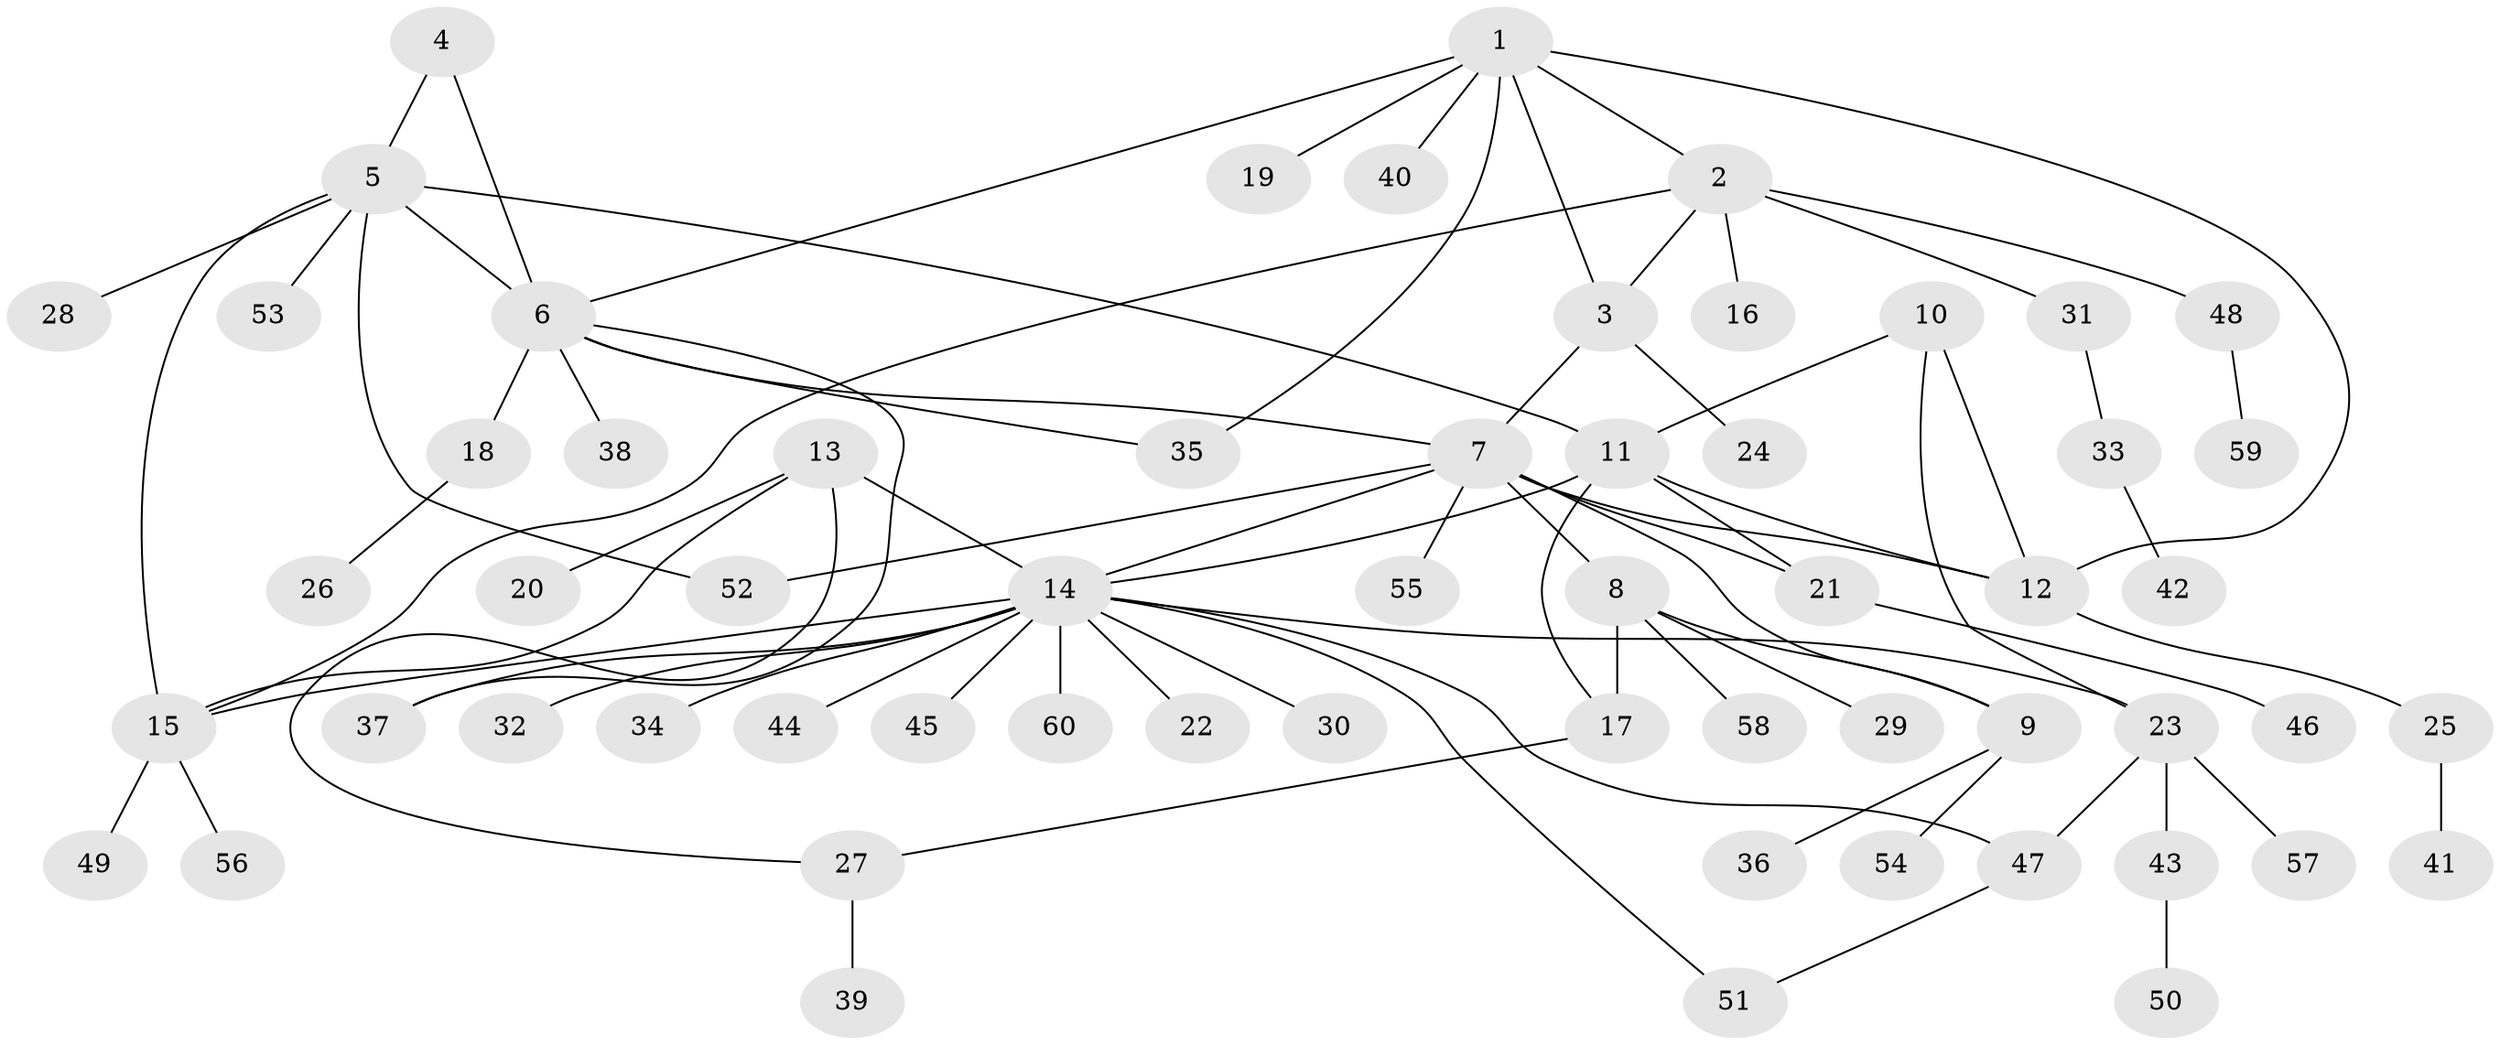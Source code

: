 // coarse degree distribution, {6: 0.09302325581395349, 3: 0.046511627906976744, 2: 0.11627906976744186, 11: 0.023255813953488372, 8: 0.046511627906976744, 5: 0.06976744186046512, 13: 0.023255813953488372, 1: 0.5813953488372093}
// Generated by graph-tools (version 1.1) at 2025/52/02/27/25 19:52:16]
// undirected, 60 vertices, 79 edges
graph export_dot {
graph [start="1"]
  node [color=gray90,style=filled];
  1;
  2;
  3;
  4;
  5;
  6;
  7;
  8;
  9;
  10;
  11;
  12;
  13;
  14;
  15;
  16;
  17;
  18;
  19;
  20;
  21;
  22;
  23;
  24;
  25;
  26;
  27;
  28;
  29;
  30;
  31;
  32;
  33;
  34;
  35;
  36;
  37;
  38;
  39;
  40;
  41;
  42;
  43;
  44;
  45;
  46;
  47;
  48;
  49;
  50;
  51;
  52;
  53;
  54;
  55;
  56;
  57;
  58;
  59;
  60;
  1 -- 2;
  1 -- 3;
  1 -- 6;
  1 -- 12;
  1 -- 19;
  1 -- 35;
  1 -- 40;
  2 -- 3;
  2 -- 15;
  2 -- 16;
  2 -- 31;
  2 -- 48;
  3 -- 7;
  3 -- 24;
  4 -- 5;
  4 -- 6;
  5 -- 6;
  5 -- 11;
  5 -- 15;
  5 -- 28;
  5 -- 52;
  5 -- 53;
  6 -- 7;
  6 -- 18;
  6 -- 35;
  6 -- 37;
  6 -- 38;
  7 -- 8;
  7 -- 9;
  7 -- 12;
  7 -- 14;
  7 -- 21;
  7 -- 52;
  7 -- 55;
  8 -- 9;
  8 -- 17;
  8 -- 29;
  8 -- 58;
  9 -- 36;
  9 -- 54;
  10 -- 11;
  10 -- 12;
  10 -- 23;
  11 -- 12;
  11 -- 14;
  11 -- 17;
  11 -- 21;
  12 -- 25;
  13 -- 14;
  13 -- 15;
  13 -- 20;
  13 -- 27;
  14 -- 15;
  14 -- 22;
  14 -- 23;
  14 -- 30;
  14 -- 32;
  14 -- 34;
  14 -- 37;
  14 -- 44;
  14 -- 45;
  14 -- 47;
  14 -- 51;
  14 -- 60;
  15 -- 49;
  15 -- 56;
  17 -- 27;
  18 -- 26;
  21 -- 46;
  23 -- 43;
  23 -- 47;
  23 -- 57;
  25 -- 41;
  27 -- 39;
  31 -- 33;
  33 -- 42;
  43 -- 50;
  47 -- 51;
  48 -- 59;
}
